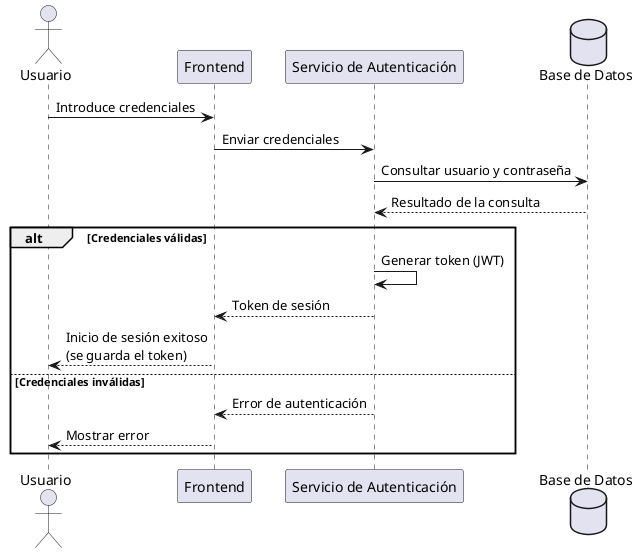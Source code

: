 @startuml
actor Usuario
participant "Frontend" as FE
participant "Servicio de Autenticación" as Auth
database "Base de Datos" as DB

Usuario -> FE : Introduce credenciales
FE -> Auth : Enviar credenciales
Auth -> DB : Consultar usuario y contraseña
DB --> Auth : Resultado de la consulta

alt Credenciales válidas
    Auth -> Auth : Generar token (JWT)
    Auth --> FE : Token de sesión
    FE --> Usuario : Inicio de sesión exitoso\n(se guarda el token)
else Credenciales inválidas
    Auth --> FE : Error de autenticación
    FE --> Usuario : Mostrar error
end
@enduml
